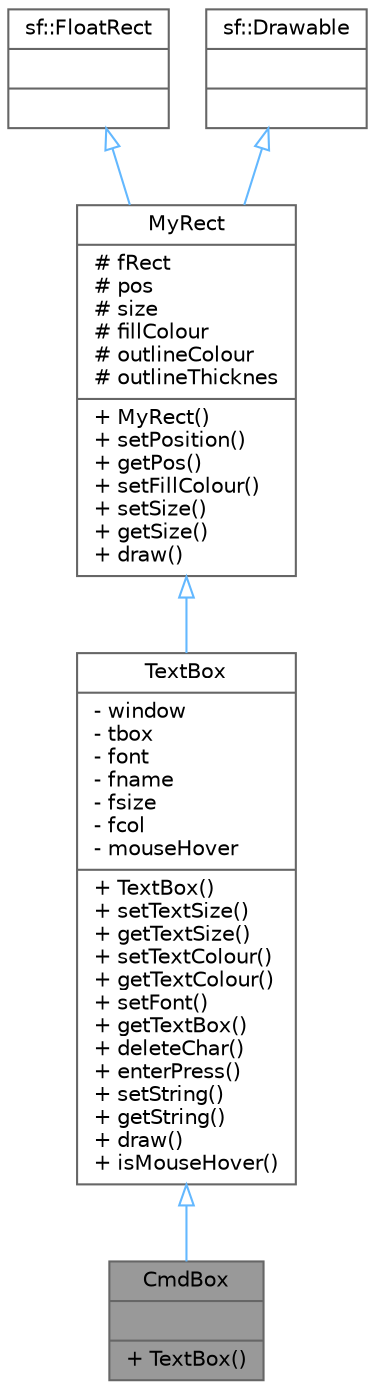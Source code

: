 digraph "CmdBox"
{
 // LATEX_PDF_SIZE
  bgcolor="transparent";
  edge [fontname=Helvetica,fontsize=10,labelfontname=Helvetica,labelfontsize=10];
  node [fontname=Helvetica,fontsize=10,shape=box,height=0.2,width=0.4];
  Node1 [shape=record,label="{CmdBox\n||+ TextBox()\l}",height=0.2,width=0.4,color="gray40", fillcolor="grey60", style="filled", fontcolor="black",tooltip="Class to handle the command TextBox."];
  Node2 -> Node1 [dir="back",color="steelblue1",style="solid",arrowtail="onormal"];
  Node2 [shape=record,label="{TextBox\n|- window\l- tbox\l- font\l- fname\l- fsize\l- fcol\l- mouseHover\l|+ TextBox()\l+ setTextSize()\l+ getTextSize()\l+ setTextColour()\l+ getTextColour()\l+ setFont()\l+ getTextBox()\l+ deleteChar()\l+ enterPress()\l+ setString()\l+ getString()\l+ draw()\l+ isMouseHover()\l}",height=0.2,width=0.4,color="gray40", fillcolor="white", style="filled",URL="$d2/d68/classTextBox.html",tooltip="A class that makes a Textbox in SFML."];
  Node3 -> Node2 [dir="back",color="steelblue1",style="solid",arrowtail="onormal"];
  Node3 [shape=record,label="{MyRect\n|# fRect\l# pos\l# size\l# fillColour\l# outlineColour\l# outlineThicknes\l|+ MyRect()\l+ setPosition()\l+ getPos()\l+ setFillColour()\l+ setSize()\l+ getSize()\l+ draw()\l}",height=0.2,width=0.4,color="gray40", fillcolor="white", style="filled",URL="$d9/d1c/classMyRect.html",tooltip="gives extra functionality to FloatRect"];
  Node4 -> Node3 [dir="back",color="steelblue1",style="solid",arrowtail="onormal"];
  Node4 [shape=record,label="{sf::FloatRect\n||}",height=0.2,width=0.4,color="gray40", fillcolor="white", style="filled",tooltip=" "];
  Node5 -> Node3 [dir="back",color="steelblue1",style="solid",arrowtail="onormal"];
  Node5 [shape=record,label="{sf::Drawable\n||}",height=0.2,width=0.4,color="gray40", fillcolor="white", style="filled",tooltip=" "];
}
